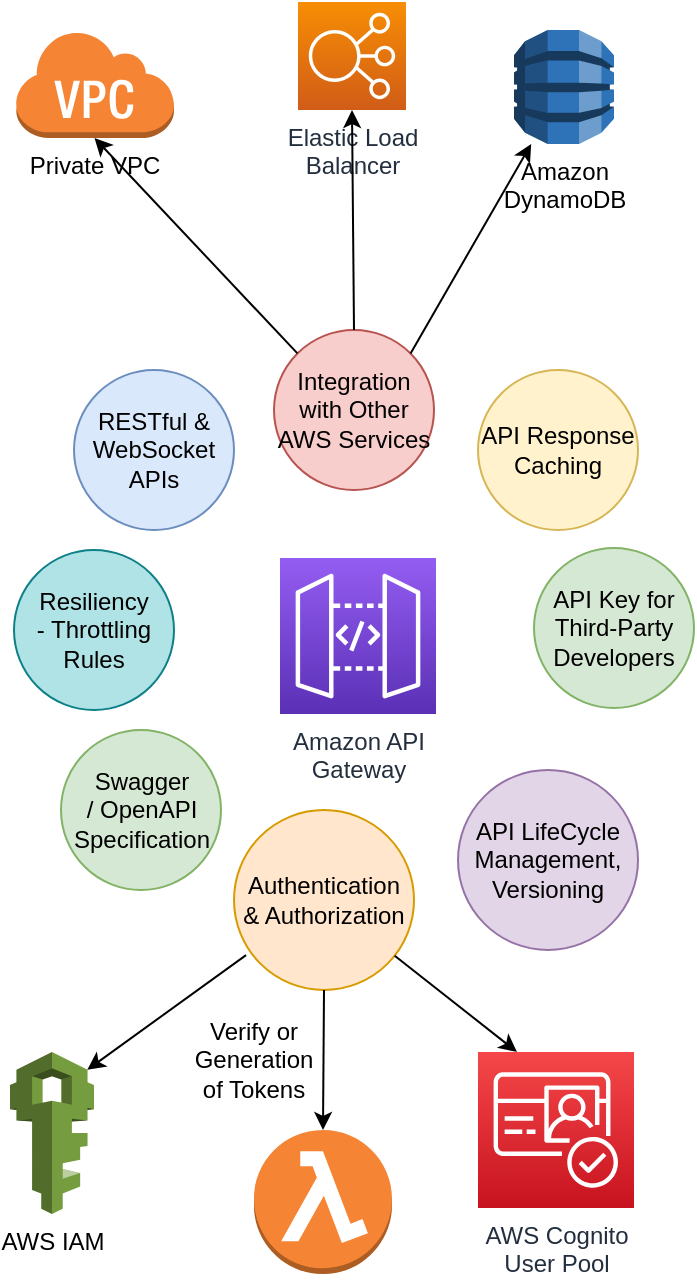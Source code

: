 <mxfile version="20.3.0" type="device"><diagram id="oL2kkftuNe2D9iDwx4Hn" name="Page-1"><mxGraphModel dx="946" dy="1747" grid="1" gridSize="10" guides="1" tooltips="1" connect="1" arrows="1" fold="1" page="1" pageScale="1" pageWidth="827" pageHeight="1169" math="0" shadow="0"><root><mxCell id="0"/><mxCell id="1" parent="0"/><mxCell id="slpQCYfnVVYPOWciJkc2-1" value="RESTful &amp;amp; WebSocket APIs" style="ellipse;whiteSpace=wrap;html=1;aspect=fixed;fillColor=#dae8fc;strokeColor=#6c8ebf;" parent="1" vertex="1"><mxGeometry x="340" y="130" width="80" height="80" as="geometry"/></mxCell><mxCell id="slpQCYfnVVYPOWciJkc2-2" value="Resiliency&lt;br&gt;- Throttling Rules" style="ellipse;whiteSpace=wrap;html=1;aspect=fixed;fillColor=#b0e3e6;strokeColor=#0e8088;" parent="1" vertex="1"><mxGeometry x="310" y="220" width="80" height="80" as="geometry"/></mxCell><mxCell id="slpQCYfnVVYPOWciJkc2-3" value="Authentication&lt;br&gt;&amp;amp; Authorization" style="ellipse;whiteSpace=wrap;html=1;aspect=fixed;fillColor=#ffe6cc;strokeColor=#d79b00;" parent="1" vertex="1"><mxGeometry x="420" y="350" width="90" height="90" as="geometry"/></mxCell><mxCell id="slpQCYfnVVYPOWciJkc2-4" value="AWS IAM" style="outlineConnect=0;dashed=0;verticalLabelPosition=bottom;verticalAlign=top;align=center;html=1;shape=mxgraph.aws3.iam;fillColor=#759C3E;gradientColor=none;" parent="1" vertex="1"><mxGeometry x="308" y="471" width="42" height="81" as="geometry"/></mxCell><mxCell id="slpQCYfnVVYPOWciJkc2-5" value="" style="endArrow=classic;html=1;rounded=0;exitX=0.067;exitY=0.806;exitDx=0;exitDy=0;entryX=0.92;entryY=0.11;entryDx=0;entryDy=0;entryPerimeter=0;exitPerimeter=0;" parent="1" source="slpQCYfnVVYPOWciJkc2-3" target="slpQCYfnVVYPOWciJkc2-4" edge="1"><mxGeometry width="50" height="50" relative="1" as="geometry"><mxPoint x="390" y="330" as="sourcePoint"/><mxPoint x="320" y="360" as="targetPoint"/></mxGeometry></mxCell><mxCell id="slpQCYfnVVYPOWciJkc2-6" value="API Response Caching" style="ellipse;whiteSpace=wrap;html=1;aspect=fixed;fillColor=#fff2cc;strokeColor=#d6b656;" parent="1" vertex="1"><mxGeometry x="542" y="130" width="80" height="80" as="geometry"/></mxCell><mxCell id="slpQCYfnVVYPOWciJkc2-7" value="API Key for Third-Party Developers" style="ellipse;whiteSpace=wrap;html=1;aspect=fixed;fillColor=#d5e8d4;strokeColor=#82b366;" parent="1" vertex="1"><mxGeometry x="570" y="219" width="80" height="80" as="geometry"/></mxCell><mxCell id="slpQCYfnVVYPOWciJkc2-8" value="API LifeCycle Management, Versioning" style="ellipse;whiteSpace=wrap;html=1;aspect=fixed;fillColor=#e1d5e7;strokeColor=#9673a6;" parent="1" vertex="1"><mxGeometry x="532" y="330" width="90" height="90" as="geometry"/></mxCell><mxCell id="slpQCYfnVVYPOWciJkc2-9" value="Amazon API &lt;br&gt;Gateway" style="sketch=0;points=[[0,0,0],[0.25,0,0],[0.5,0,0],[0.75,0,0],[1,0,0],[0,1,0],[0.25,1,0],[0.5,1,0],[0.75,1,0],[1,1,0],[0,0.25,0],[0,0.5,0],[0,0.75,0],[1,0.25,0],[1,0.5,0],[1,0.75,0]];outlineConnect=0;fontColor=#232F3E;gradientColor=#945DF2;gradientDirection=north;fillColor=#5A30B5;strokeColor=#ffffff;dashed=0;verticalLabelPosition=bottom;verticalAlign=top;align=center;html=1;fontSize=12;fontStyle=0;aspect=fixed;shape=mxgraph.aws4.resourceIcon;resIcon=mxgraph.aws4.api_gateway;" parent="1" vertex="1"><mxGeometry x="443" y="224" width="78" height="78" as="geometry"/></mxCell><mxCell id="slpQCYfnVVYPOWciJkc2-10" value="" style="outlineConnect=0;dashed=0;verticalLabelPosition=bottom;verticalAlign=top;align=center;html=1;shape=mxgraph.aws3.lambda_function;fillColor=#F58534;gradientColor=none;" parent="1" vertex="1"><mxGeometry x="430" y="510" width="69" height="72" as="geometry"/></mxCell><mxCell id="slpQCYfnVVYPOWciJkc2-11" value="" style="endArrow=classic;html=1;rounded=0;exitX=0.5;exitY=1;exitDx=0;exitDy=0;entryX=0.5;entryY=0;entryDx=0;entryDy=0;entryPerimeter=0;" parent="1" source="slpQCYfnVVYPOWciJkc2-3" target="slpQCYfnVVYPOWciJkc2-10" edge="1"><mxGeometry width="50" height="50" relative="1" as="geometry"><mxPoint x="390" y="350" as="sourcePoint"/><mxPoint x="440" y="300" as="targetPoint"/></mxGeometry></mxCell><mxCell id="slpQCYfnVVYPOWciJkc2-12" value="Verify or Generation of Tokens" style="text;html=1;strokeColor=none;fillColor=none;align=center;verticalAlign=middle;whiteSpace=wrap;rounded=0;" parent="1" vertex="1"><mxGeometry x="400" y="460" width="60" height="30" as="geometry"/></mxCell><mxCell id="slpQCYfnVVYPOWciJkc2-14" value="AWS Cognito &lt;br&gt;User Pool" style="sketch=0;points=[[0,0,0],[0.25,0,0],[0.5,0,0],[0.75,0,0],[1,0,0],[0,1,0],[0.25,1,0],[0.5,1,0],[0.75,1,0],[1,1,0],[0,0.25,0],[0,0.5,0],[0,0.75,0],[1,0.25,0],[1,0.5,0],[1,0.75,0]];outlineConnect=0;fontColor=#232F3E;gradientColor=#F54749;gradientDirection=north;fillColor=#C7131F;strokeColor=#ffffff;dashed=0;verticalLabelPosition=bottom;verticalAlign=top;align=center;html=1;fontSize=12;fontStyle=0;aspect=fixed;shape=mxgraph.aws4.resourceIcon;resIcon=mxgraph.aws4.cognito;" parent="1" vertex="1"><mxGeometry x="542" y="471" width="78" height="78" as="geometry"/></mxCell><mxCell id="slpQCYfnVVYPOWciJkc2-15" value="" style="endArrow=classic;html=1;rounded=0;entryX=0.25;entryY=0;entryDx=0;entryDy=0;entryPerimeter=0;" parent="1" source="slpQCYfnVVYPOWciJkc2-3" target="slpQCYfnVVYPOWciJkc2-14" edge="1"><mxGeometry width="50" height="50" relative="1" as="geometry"><mxPoint x="390" y="330" as="sourcePoint"/><mxPoint x="440" y="280" as="targetPoint"/></mxGeometry></mxCell><mxCell id="slpQCYfnVVYPOWciJkc2-16" value="Swagger&lt;br&gt;/ OpenAPI Specification" style="ellipse;whiteSpace=wrap;html=1;aspect=fixed;fillColor=#d5e8d4;strokeColor=#82b366;" parent="1" vertex="1"><mxGeometry x="333.5" y="310" width="80" height="80" as="geometry"/></mxCell><mxCell id="slpQCYfnVVYPOWciJkc2-19" value="Integration with Other AWS Services" style="ellipse;whiteSpace=wrap;html=1;aspect=fixed;fillColor=#f8cecc;strokeColor=#b85450;" parent="1" vertex="1"><mxGeometry x="440" y="110" width="80" height="80" as="geometry"/></mxCell><mxCell id="slpQCYfnVVYPOWciJkc2-21" value="Private VPC" style="outlineConnect=0;dashed=0;verticalLabelPosition=bottom;verticalAlign=top;align=center;html=1;shape=mxgraph.aws3.virtual_private_cloud;fillColor=#F58534;gradientColor=none;" parent="1" vertex="1"><mxGeometry x="310.5" y="-40" width="79.5" height="54" as="geometry"/></mxCell><mxCell id="slpQCYfnVVYPOWciJkc2-22" value="" style="endArrow=classic;html=1;rounded=0;exitX=0;exitY=0;exitDx=0;exitDy=0;entryX=0.5;entryY=1;entryDx=0;entryDy=0;entryPerimeter=0;" parent="1" source="slpQCYfnVVYPOWciJkc2-19" target="slpQCYfnVVYPOWciJkc2-21" edge="1"><mxGeometry width="50" height="50" relative="1" as="geometry"><mxPoint x="390" y="260" as="sourcePoint"/><mxPoint x="440" y="210" as="targetPoint"/></mxGeometry></mxCell><mxCell id="slpQCYfnVVYPOWciJkc2-23" value="Elastic Load&lt;br&gt;Balancer" style="sketch=0;points=[[0,0,0],[0.25,0,0],[0.5,0,0],[0.75,0,0],[1,0,0],[0,1,0],[0.25,1,0],[0.5,1,0],[0.75,1,0],[1,1,0],[0,0.25,0],[0,0.5,0],[0,0.75,0],[1,0.25,0],[1,0.5,0],[1,0.75,0]];outlineConnect=0;fontColor=#232F3E;gradientColor=#F78E04;gradientDirection=north;fillColor=#D05C17;strokeColor=#ffffff;dashed=0;verticalLabelPosition=bottom;verticalAlign=top;align=center;html=1;fontSize=12;fontStyle=0;aspect=fixed;shape=mxgraph.aws4.resourceIcon;resIcon=mxgraph.aws4.elastic_load_balancing;" parent="1" vertex="1"><mxGeometry x="452" y="-54" width="54" height="54" as="geometry"/></mxCell><mxCell id="slpQCYfnVVYPOWciJkc2-24" value="" style="endArrow=classic;html=1;rounded=0;exitX=0.5;exitY=0;exitDx=0;exitDy=0;entryX=0.5;entryY=1;entryDx=0;entryDy=0;entryPerimeter=0;" parent="1" source="slpQCYfnVVYPOWciJkc2-19" target="slpQCYfnVVYPOWciJkc2-23" edge="1"><mxGeometry width="50" height="50" relative="1" as="geometry"><mxPoint x="390" y="190" as="sourcePoint"/><mxPoint x="440" y="140" as="targetPoint"/></mxGeometry></mxCell><mxCell id="slpQCYfnVVYPOWciJkc2-25" value="Amazon &lt;br&gt;DynamoDB" style="outlineConnect=0;dashed=0;verticalLabelPosition=bottom;verticalAlign=top;align=center;html=1;shape=mxgraph.aws3.dynamo_db;fillColor=#2E73B8;gradientColor=none;" parent="1" vertex="1"><mxGeometry x="560" y="-40" width="50" height="57" as="geometry"/></mxCell><mxCell id="slpQCYfnVVYPOWciJkc2-26" value="" style="endArrow=classic;html=1;rounded=0;exitX=1;exitY=0;exitDx=0;exitDy=0;" parent="1" source="slpQCYfnVVYPOWciJkc2-19" target="slpQCYfnVVYPOWciJkc2-25" edge="1"><mxGeometry width="50" height="50" relative="1" as="geometry"><mxPoint x="390" y="190" as="sourcePoint"/><mxPoint x="440" y="140" as="targetPoint"/></mxGeometry></mxCell></root></mxGraphModel></diagram></mxfile>